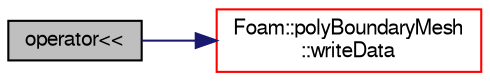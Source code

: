 digraph "operator&lt;&lt;"
{
  bgcolor="transparent";
  edge [fontname="FreeSans",fontsize="10",labelfontname="FreeSans",labelfontsize="10"];
  node [fontname="FreeSans",fontsize="10",shape=record];
  rankdir="LR";
  Node112328 [label="operator\<\<",height=0.2,width=0.4,color="black", fillcolor="grey75", style="filled", fontcolor="black"];
  Node112328 -> Node112329 [color="midnightblue",fontsize="10",style="solid",fontname="FreeSans"];
  Node112329 [label="Foam::polyBoundaryMesh\l::writeData",height=0.2,width=0.4,color="red",URL="$a27402.html#a25900c366cb0a98321899fde6c66dab7",tooltip="writeData member function required by regIOobject "];
}
